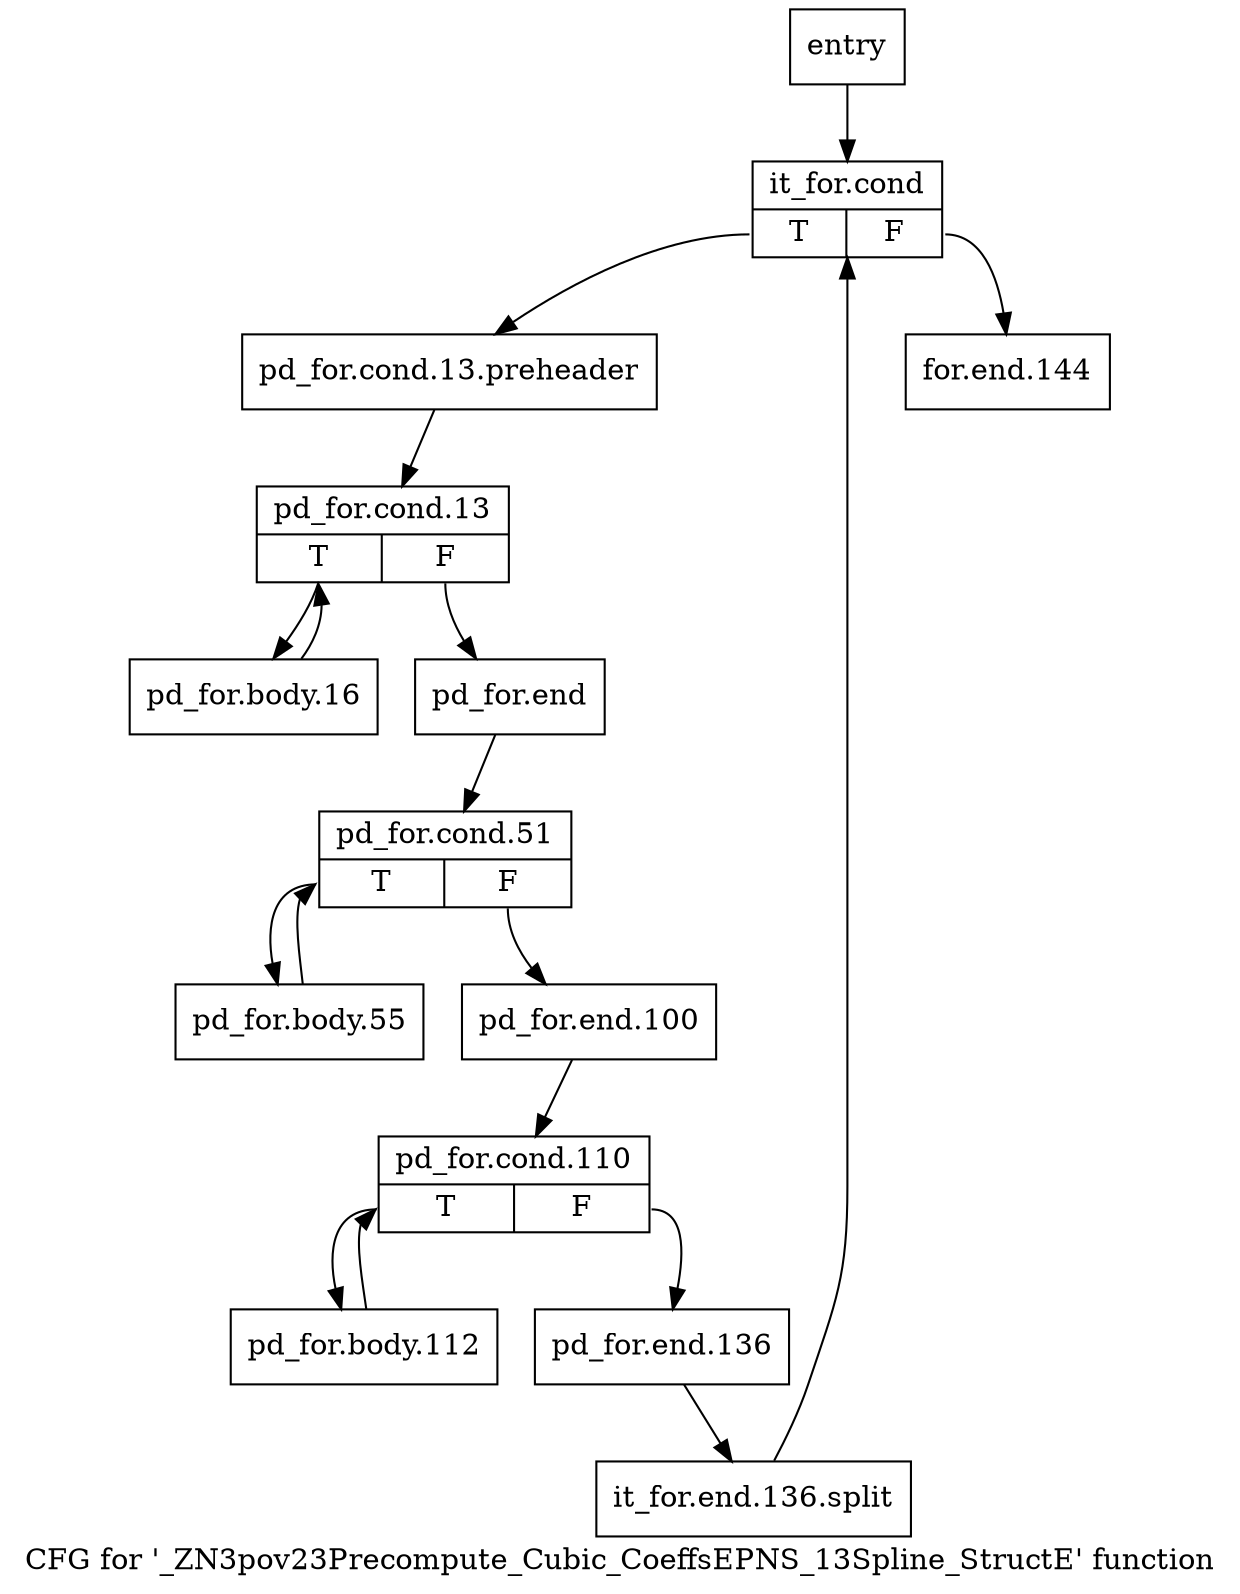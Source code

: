 digraph "CFG for '_ZN3pov23Precompute_Cubic_CoeffsEPNS_13Spline_StructE' function" {
	label="CFG for '_ZN3pov23Precompute_Cubic_CoeffsEPNS_13Spline_StructE' function";

	Node0x1fc0d80 [shape=record,label="{entry}"];
	Node0x1fc0d80 -> Node0x1fc0dd0;
	Node0x1fc0dd0 [shape=record,label="{it_for.cond|{<s0>T|<s1>F}}"];
	Node0x1fc0dd0:s0 -> Node0x1fc0e20;
	Node0x1fc0dd0:s1 -> Node0x1fc1140;
	Node0x1fc0e20 [shape=record,label="{pd_for.cond.13.preheader}"];
	Node0x1fc0e20 -> Node0x1fc0e70;
	Node0x1fc0e70 [shape=record,label="{pd_for.cond.13|{<s0>T|<s1>F}}"];
	Node0x1fc0e70:s0 -> Node0x1fc0ec0;
	Node0x1fc0e70:s1 -> Node0x1fc0f10;
	Node0x1fc0ec0 [shape=record,label="{pd_for.body.16}"];
	Node0x1fc0ec0 -> Node0x1fc0e70;
	Node0x1fc0f10 [shape=record,label="{pd_for.end}"];
	Node0x1fc0f10 -> Node0x1fc0f60;
	Node0x1fc0f60 [shape=record,label="{pd_for.cond.51|{<s0>T|<s1>F}}"];
	Node0x1fc0f60:s0 -> Node0x1fc0fb0;
	Node0x1fc0f60:s1 -> Node0x1fc1000;
	Node0x1fc0fb0 [shape=record,label="{pd_for.body.55}"];
	Node0x1fc0fb0 -> Node0x1fc0f60;
	Node0x1fc1000 [shape=record,label="{pd_for.end.100}"];
	Node0x1fc1000 -> Node0x1fc1050;
	Node0x1fc1050 [shape=record,label="{pd_for.cond.110|{<s0>T|<s1>F}}"];
	Node0x1fc1050:s0 -> Node0x1fc10a0;
	Node0x1fc1050:s1 -> Node0x1fc10f0;
	Node0x1fc10a0 [shape=record,label="{pd_for.body.112}"];
	Node0x1fc10a0 -> Node0x1fc1050;
	Node0x1fc10f0 [shape=record,label="{pd_for.end.136}"];
	Node0x1fc10f0 -> Node0x35884f0;
	Node0x35884f0 [shape=record,label="{it_for.end.136.split}"];
	Node0x35884f0 -> Node0x1fc0dd0;
	Node0x1fc1140 [shape=record,label="{for.end.144}"];
}
